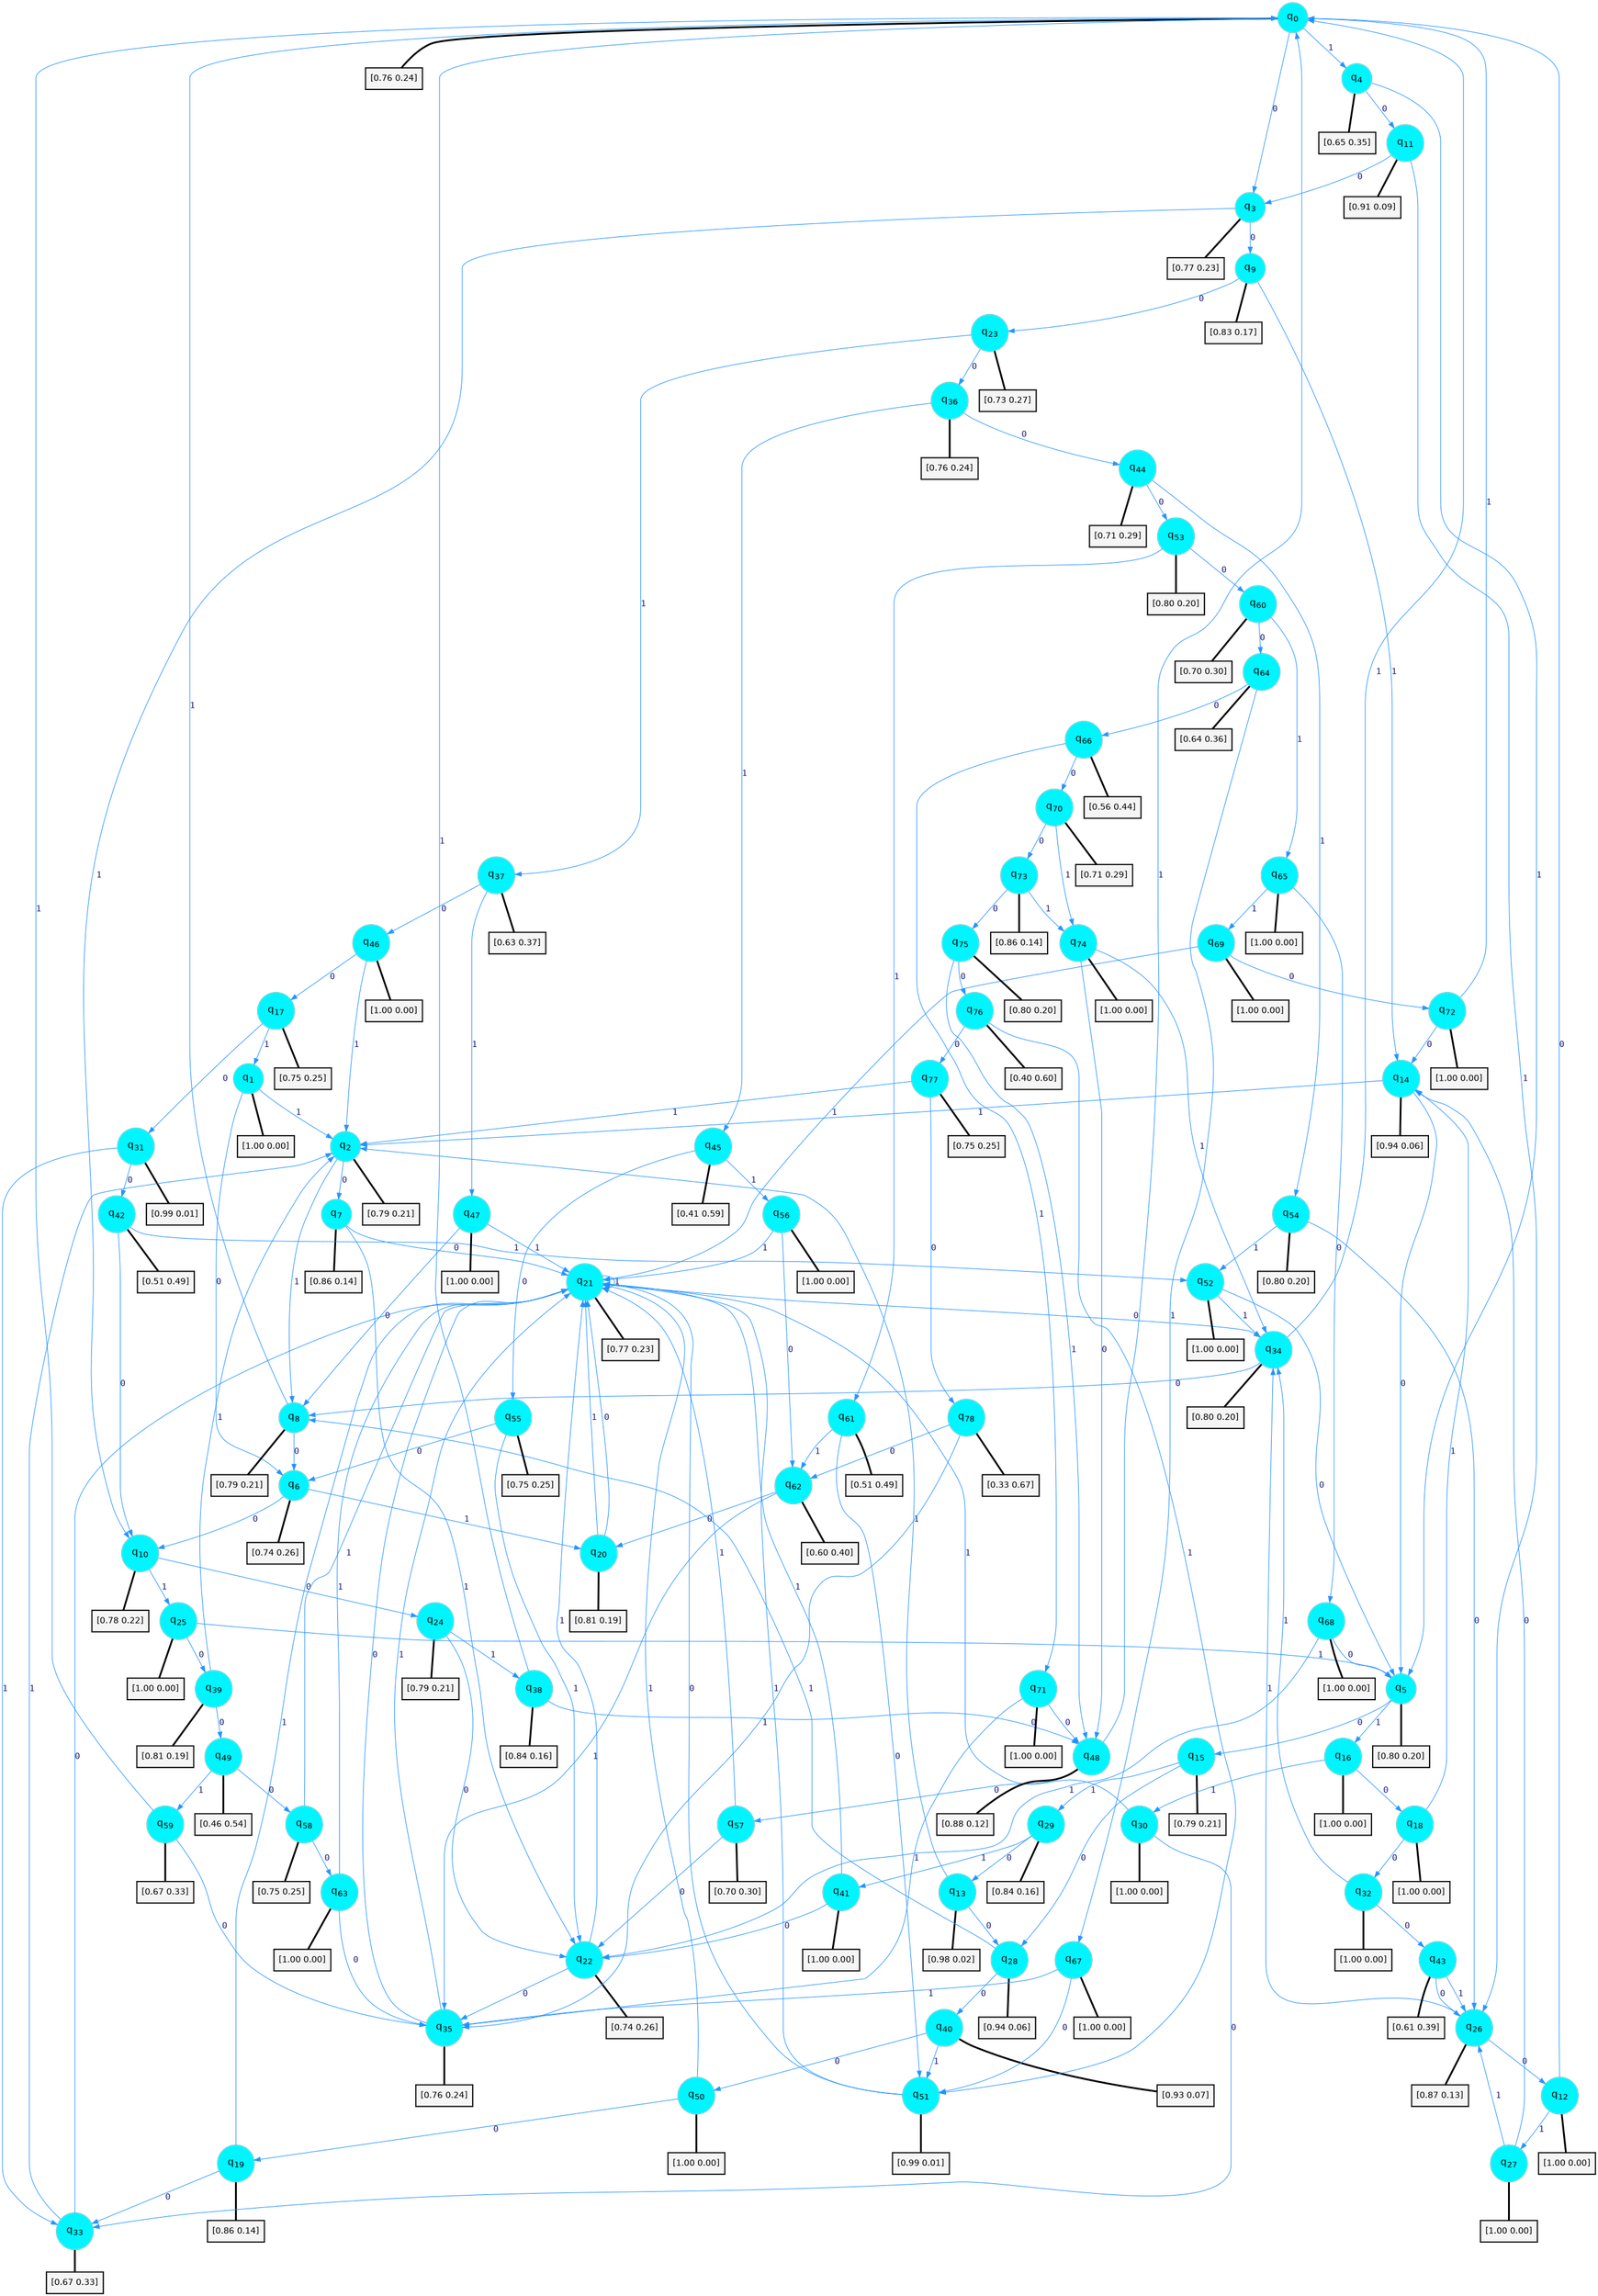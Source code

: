 digraph G {
graph [
bgcolor=transparent, dpi=300, rankdir=TD, size="40,25"];
node [
color=gray, fillcolor=turquoise1, fontcolor=black, fontname=Helvetica, fontsize=16, fontweight=bold, shape=circle, style=filled];
edge [
arrowsize=1, color=dodgerblue1, fontcolor=midnightblue, fontname=courier, fontweight=bold, penwidth=1, style=solid, weight=20];
0[label=<q<SUB>0</SUB>>];
1[label=<q<SUB>1</SUB>>];
2[label=<q<SUB>2</SUB>>];
3[label=<q<SUB>3</SUB>>];
4[label=<q<SUB>4</SUB>>];
5[label=<q<SUB>5</SUB>>];
6[label=<q<SUB>6</SUB>>];
7[label=<q<SUB>7</SUB>>];
8[label=<q<SUB>8</SUB>>];
9[label=<q<SUB>9</SUB>>];
10[label=<q<SUB>10</SUB>>];
11[label=<q<SUB>11</SUB>>];
12[label=<q<SUB>12</SUB>>];
13[label=<q<SUB>13</SUB>>];
14[label=<q<SUB>14</SUB>>];
15[label=<q<SUB>15</SUB>>];
16[label=<q<SUB>16</SUB>>];
17[label=<q<SUB>17</SUB>>];
18[label=<q<SUB>18</SUB>>];
19[label=<q<SUB>19</SUB>>];
20[label=<q<SUB>20</SUB>>];
21[label=<q<SUB>21</SUB>>];
22[label=<q<SUB>22</SUB>>];
23[label=<q<SUB>23</SUB>>];
24[label=<q<SUB>24</SUB>>];
25[label=<q<SUB>25</SUB>>];
26[label=<q<SUB>26</SUB>>];
27[label=<q<SUB>27</SUB>>];
28[label=<q<SUB>28</SUB>>];
29[label=<q<SUB>29</SUB>>];
30[label=<q<SUB>30</SUB>>];
31[label=<q<SUB>31</SUB>>];
32[label=<q<SUB>32</SUB>>];
33[label=<q<SUB>33</SUB>>];
34[label=<q<SUB>34</SUB>>];
35[label=<q<SUB>35</SUB>>];
36[label=<q<SUB>36</SUB>>];
37[label=<q<SUB>37</SUB>>];
38[label=<q<SUB>38</SUB>>];
39[label=<q<SUB>39</SUB>>];
40[label=<q<SUB>40</SUB>>];
41[label=<q<SUB>41</SUB>>];
42[label=<q<SUB>42</SUB>>];
43[label=<q<SUB>43</SUB>>];
44[label=<q<SUB>44</SUB>>];
45[label=<q<SUB>45</SUB>>];
46[label=<q<SUB>46</SUB>>];
47[label=<q<SUB>47</SUB>>];
48[label=<q<SUB>48</SUB>>];
49[label=<q<SUB>49</SUB>>];
50[label=<q<SUB>50</SUB>>];
51[label=<q<SUB>51</SUB>>];
52[label=<q<SUB>52</SUB>>];
53[label=<q<SUB>53</SUB>>];
54[label=<q<SUB>54</SUB>>];
55[label=<q<SUB>55</SUB>>];
56[label=<q<SUB>56</SUB>>];
57[label=<q<SUB>57</SUB>>];
58[label=<q<SUB>58</SUB>>];
59[label=<q<SUB>59</SUB>>];
60[label=<q<SUB>60</SUB>>];
61[label=<q<SUB>61</SUB>>];
62[label=<q<SUB>62</SUB>>];
63[label=<q<SUB>63</SUB>>];
64[label=<q<SUB>64</SUB>>];
65[label=<q<SUB>65</SUB>>];
66[label=<q<SUB>66</SUB>>];
67[label=<q<SUB>67</SUB>>];
68[label=<q<SUB>68</SUB>>];
69[label=<q<SUB>69</SUB>>];
70[label=<q<SUB>70</SUB>>];
71[label=<q<SUB>71</SUB>>];
72[label=<q<SUB>72</SUB>>];
73[label=<q<SUB>73</SUB>>];
74[label=<q<SUB>74</SUB>>];
75[label=<q<SUB>75</SUB>>];
76[label=<q<SUB>76</SUB>>];
77[label=<q<SUB>77</SUB>>];
78[label=<q<SUB>78</SUB>>];
79[label="[0.76 0.24]", shape=box,fontcolor=black, fontname=Helvetica, fontsize=14, penwidth=2, fillcolor=whitesmoke,color=black];
80[label="[1.00 0.00]", shape=box,fontcolor=black, fontname=Helvetica, fontsize=14, penwidth=2, fillcolor=whitesmoke,color=black];
81[label="[0.79 0.21]", shape=box,fontcolor=black, fontname=Helvetica, fontsize=14, penwidth=2, fillcolor=whitesmoke,color=black];
82[label="[0.77 0.23]", shape=box,fontcolor=black, fontname=Helvetica, fontsize=14, penwidth=2, fillcolor=whitesmoke,color=black];
83[label="[0.65 0.35]", shape=box,fontcolor=black, fontname=Helvetica, fontsize=14, penwidth=2, fillcolor=whitesmoke,color=black];
84[label="[0.80 0.20]", shape=box,fontcolor=black, fontname=Helvetica, fontsize=14, penwidth=2, fillcolor=whitesmoke,color=black];
85[label="[0.74 0.26]", shape=box,fontcolor=black, fontname=Helvetica, fontsize=14, penwidth=2, fillcolor=whitesmoke,color=black];
86[label="[0.86 0.14]", shape=box,fontcolor=black, fontname=Helvetica, fontsize=14, penwidth=2, fillcolor=whitesmoke,color=black];
87[label="[0.79 0.21]", shape=box,fontcolor=black, fontname=Helvetica, fontsize=14, penwidth=2, fillcolor=whitesmoke,color=black];
88[label="[0.83 0.17]", shape=box,fontcolor=black, fontname=Helvetica, fontsize=14, penwidth=2, fillcolor=whitesmoke,color=black];
89[label="[0.78 0.22]", shape=box,fontcolor=black, fontname=Helvetica, fontsize=14, penwidth=2, fillcolor=whitesmoke,color=black];
90[label="[0.91 0.09]", shape=box,fontcolor=black, fontname=Helvetica, fontsize=14, penwidth=2, fillcolor=whitesmoke,color=black];
91[label="[1.00 0.00]", shape=box,fontcolor=black, fontname=Helvetica, fontsize=14, penwidth=2, fillcolor=whitesmoke,color=black];
92[label="[0.98 0.02]", shape=box,fontcolor=black, fontname=Helvetica, fontsize=14, penwidth=2, fillcolor=whitesmoke,color=black];
93[label="[0.94 0.06]", shape=box,fontcolor=black, fontname=Helvetica, fontsize=14, penwidth=2, fillcolor=whitesmoke,color=black];
94[label="[0.79 0.21]", shape=box,fontcolor=black, fontname=Helvetica, fontsize=14, penwidth=2, fillcolor=whitesmoke,color=black];
95[label="[1.00 0.00]", shape=box,fontcolor=black, fontname=Helvetica, fontsize=14, penwidth=2, fillcolor=whitesmoke,color=black];
96[label="[0.75 0.25]", shape=box,fontcolor=black, fontname=Helvetica, fontsize=14, penwidth=2, fillcolor=whitesmoke,color=black];
97[label="[1.00 0.00]", shape=box,fontcolor=black, fontname=Helvetica, fontsize=14, penwidth=2, fillcolor=whitesmoke,color=black];
98[label="[0.86 0.14]", shape=box,fontcolor=black, fontname=Helvetica, fontsize=14, penwidth=2, fillcolor=whitesmoke,color=black];
99[label="[0.81 0.19]", shape=box,fontcolor=black, fontname=Helvetica, fontsize=14, penwidth=2, fillcolor=whitesmoke,color=black];
100[label="[0.77 0.23]", shape=box,fontcolor=black, fontname=Helvetica, fontsize=14, penwidth=2, fillcolor=whitesmoke,color=black];
101[label="[0.74 0.26]", shape=box,fontcolor=black, fontname=Helvetica, fontsize=14, penwidth=2, fillcolor=whitesmoke,color=black];
102[label="[0.73 0.27]", shape=box,fontcolor=black, fontname=Helvetica, fontsize=14, penwidth=2, fillcolor=whitesmoke,color=black];
103[label="[0.79 0.21]", shape=box,fontcolor=black, fontname=Helvetica, fontsize=14, penwidth=2, fillcolor=whitesmoke,color=black];
104[label="[1.00 0.00]", shape=box,fontcolor=black, fontname=Helvetica, fontsize=14, penwidth=2, fillcolor=whitesmoke,color=black];
105[label="[0.87 0.13]", shape=box,fontcolor=black, fontname=Helvetica, fontsize=14, penwidth=2, fillcolor=whitesmoke,color=black];
106[label="[1.00 0.00]", shape=box,fontcolor=black, fontname=Helvetica, fontsize=14, penwidth=2, fillcolor=whitesmoke,color=black];
107[label="[0.94 0.06]", shape=box,fontcolor=black, fontname=Helvetica, fontsize=14, penwidth=2, fillcolor=whitesmoke,color=black];
108[label="[0.84 0.16]", shape=box,fontcolor=black, fontname=Helvetica, fontsize=14, penwidth=2, fillcolor=whitesmoke,color=black];
109[label="[1.00 0.00]", shape=box,fontcolor=black, fontname=Helvetica, fontsize=14, penwidth=2, fillcolor=whitesmoke,color=black];
110[label="[0.99 0.01]", shape=box,fontcolor=black, fontname=Helvetica, fontsize=14, penwidth=2, fillcolor=whitesmoke,color=black];
111[label="[1.00 0.00]", shape=box,fontcolor=black, fontname=Helvetica, fontsize=14, penwidth=2, fillcolor=whitesmoke,color=black];
112[label="[0.67 0.33]", shape=box,fontcolor=black, fontname=Helvetica, fontsize=14, penwidth=2, fillcolor=whitesmoke,color=black];
113[label="[0.80 0.20]", shape=box,fontcolor=black, fontname=Helvetica, fontsize=14, penwidth=2, fillcolor=whitesmoke,color=black];
114[label="[0.76 0.24]", shape=box,fontcolor=black, fontname=Helvetica, fontsize=14, penwidth=2, fillcolor=whitesmoke,color=black];
115[label="[0.76 0.24]", shape=box,fontcolor=black, fontname=Helvetica, fontsize=14, penwidth=2, fillcolor=whitesmoke,color=black];
116[label="[0.63 0.37]", shape=box,fontcolor=black, fontname=Helvetica, fontsize=14, penwidth=2, fillcolor=whitesmoke,color=black];
117[label="[0.84 0.16]", shape=box,fontcolor=black, fontname=Helvetica, fontsize=14, penwidth=2, fillcolor=whitesmoke,color=black];
118[label="[0.81 0.19]", shape=box,fontcolor=black, fontname=Helvetica, fontsize=14, penwidth=2, fillcolor=whitesmoke,color=black];
119[label="[0.93 0.07]", shape=box,fontcolor=black, fontname=Helvetica, fontsize=14, penwidth=2, fillcolor=whitesmoke,color=black];
120[label="[1.00 0.00]", shape=box,fontcolor=black, fontname=Helvetica, fontsize=14, penwidth=2, fillcolor=whitesmoke,color=black];
121[label="[0.51 0.49]", shape=box,fontcolor=black, fontname=Helvetica, fontsize=14, penwidth=2, fillcolor=whitesmoke,color=black];
122[label="[0.61 0.39]", shape=box,fontcolor=black, fontname=Helvetica, fontsize=14, penwidth=2, fillcolor=whitesmoke,color=black];
123[label="[0.71 0.29]", shape=box,fontcolor=black, fontname=Helvetica, fontsize=14, penwidth=2, fillcolor=whitesmoke,color=black];
124[label="[0.41 0.59]", shape=box,fontcolor=black, fontname=Helvetica, fontsize=14, penwidth=2, fillcolor=whitesmoke,color=black];
125[label="[1.00 0.00]", shape=box,fontcolor=black, fontname=Helvetica, fontsize=14, penwidth=2, fillcolor=whitesmoke,color=black];
126[label="[1.00 0.00]", shape=box,fontcolor=black, fontname=Helvetica, fontsize=14, penwidth=2, fillcolor=whitesmoke,color=black];
127[label="[0.88 0.12]", shape=box,fontcolor=black, fontname=Helvetica, fontsize=14, penwidth=2, fillcolor=whitesmoke,color=black];
128[label="[0.46 0.54]", shape=box,fontcolor=black, fontname=Helvetica, fontsize=14, penwidth=2, fillcolor=whitesmoke,color=black];
129[label="[1.00 0.00]", shape=box,fontcolor=black, fontname=Helvetica, fontsize=14, penwidth=2, fillcolor=whitesmoke,color=black];
130[label="[0.99 0.01]", shape=box,fontcolor=black, fontname=Helvetica, fontsize=14, penwidth=2, fillcolor=whitesmoke,color=black];
131[label="[1.00 0.00]", shape=box,fontcolor=black, fontname=Helvetica, fontsize=14, penwidth=2, fillcolor=whitesmoke,color=black];
132[label="[0.80 0.20]", shape=box,fontcolor=black, fontname=Helvetica, fontsize=14, penwidth=2, fillcolor=whitesmoke,color=black];
133[label="[0.80 0.20]", shape=box,fontcolor=black, fontname=Helvetica, fontsize=14, penwidth=2, fillcolor=whitesmoke,color=black];
134[label="[0.75 0.25]", shape=box,fontcolor=black, fontname=Helvetica, fontsize=14, penwidth=2, fillcolor=whitesmoke,color=black];
135[label="[1.00 0.00]", shape=box,fontcolor=black, fontname=Helvetica, fontsize=14, penwidth=2, fillcolor=whitesmoke,color=black];
136[label="[0.70 0.30]", shape=box,fontcolor=black, fontname=Helvetica, fontsize=14, penwidth=2, fillcolor=whitesmoke,color=black];
137[label="[0.75 0.25]", shape=box,fontcolor=black, fontname=Helvetica, fontsize=14, penwidth=2, fillcolor=whitesmoke,color=black];
138[label="[0.67 0.33]", shape=box,fontcolor=black, fontname=Helvetica, fontsize=14, penwidth=2, fillcolor=whitesmoke,color=black];
139[label="[0.70 0.30]", shape=box,fontcolor=black, fontname=Helvetica, fontsize=14, penwidth=2, fillcolor=whitesmoke,color=black];
140[label="[0.51 0.49]", shape=box,fontcolor=black, fontname=Helvetica, fontsize=14, penwidth=2, fillcolor=whitesmoke,color=black];
141[label="[0.60 0.40]", shape=box,fontcolor=black, fontname=Helvetica, fontsize=14, penwidth=2, fillcolor=whitesmoke,color=black];
142[label="[1.00 0.00]", shape=box,fontcolor=black, fontname=Helvetica, fontsize=14, penwidth=2, fillcolor=whitesmoke,color=black];
143[label="[0.64 0.36]", shape=box,fontcolor=black, fontname=Helvetica, fontsize=14, penwidth=2, fillcolor=whitesmoke,color=black];
144[label="[1.00 0.00]", shape=box,fontcolor=black, fontname=Helvetica, fontsize=14, penwidth=2, fillcolor=whitesmoke,color=black];
145[label="[0.56 0.44]", shape=box,fontcolor=black, fontname=Helvetica, fontsize=14, penwidth=2, fillcolor=whitesmoke,color=black];
146[label="[1.00 0.00]", shape=box,fontcolor=black, fontname=Helvetica, fontsize=14, penwidth=2, fillcolor=whitesmoke,color=black];
147[label="[1.00 0.00]", shape=box,fontcolor=black, fontname=Helvetica, fontsize=14, penwidth=2, fillcolor=whitesmoke,color=black];
148[label="[1.00 0.00]", shape=box,fontcolor=black, fontname=Helvetica, fontsize=14, penwidth=2, fillcolor=whitesmoke,color=black];
149[label="[0.71 0.29]", shape=box,fontcolor=black, fontname=Helvetica, fontsize=14, penwidth=2, fillcolor=whitesmoke,color=black];
150[label="[1.00 0.00]", shape=box,fontcolor=black, fontname=Helvetica, fontsize=14, penwidth=2, fillcolor=whitesmoke,color=black];
151[label="[1.00 0.00]", shape=box,fontcolor=black, fontname=Helvetica, fontsize=14, penwidth=2, fillcolor=whitesmoke,color=black];
152[label="[0.86 0.14]", shape=box,fontcolor=black, fontname=Helvetica, fontsize=14, penwidth=2, fillcolor=whitesmoke,color=black];
153[label="[1.00 0.00]", shape=box,fontcolor=black, fontname=Helvetica, fontsize=14, penwidth=2, fillcolor=whitesmoke,color=black];
154[label="[0.80 0.20]", shape=box,fontcolor=black, fontname=Helvetica, fontsize=14, penwidth=2, fillcolor=whitesmoke,color=black];
155[label="[0.40 0.60]", shape=box,fontcolor=black, fontname=Helvetica, fontsize=14, penwidth=2, fillcolor=whitesmoke,color=black];
156[label="[0.75 0.25]", shape=box,fontcolor=black, fontname=Helvetica, fontsize=14, penwidth=2, fillcolor=whitesmoke,color=black];
157[label="[0.33 0.67]", shape=box,fontcolor=black, fontname=Helvetica, fontsize=14, penwidth=2, fillcolor=whitesmoke,color=black];
0->3 [label=0];
0->4 [label=1];
0->79 [arrowhead=none, penwidth=3,color=black];
1->6 [label=0];
1->2 [label=1];
1->80 [arrowhead=none, penwidth=3,color=black];
2->7 [label=0];
2->8 [label=1];
2->81 [arrowhead=none, penwidth=3,color=black];
3->9 [label=0];
3->10 [label=1];
3->82 [arrowhead=none, penwidth=3,color=black];
4->11 [label=0];
4->5 [label=1];
4->83 [arrowhead=none, penwidth=3,color=black];
5->15 [label=0];
5->16 [label=1];
5->84 [arrowhead=none, penwidth=3,color=black];
6->10 [label=0];
6->20 [label=1];
6->85 [arrowhead=none, penwidth=3,color=black];
7->21 [label=0];
7->22 [label=1];
7->86 [arrowhead=none, penwidth=3,color=black];
8->6 [label=0];
8->0 [label=1];
8->87 [arrowhead=none, penwidth=3,color=black];
9->23 [label=0];
9->14 [label=1];
9->88 [arrowhead=none, penwidth=3,color=black];
10->24 [label=0];
10->25 [label=1];
10->89 [arrowhead=none, penwidth=3,color=black];
11->3 [label=0];
11->26 [label=1];
11->90 [arrowhead=none, penwidth=3,color=black];
12->0 [label=0];
12->27 [label=1];
12->91 [arrowhead=none, penwidth=3,color=black];
13->28 [label=0];
13->2 [label=1];
13->92 [arrowhead=none, penwidth=3,color=black];
14->5 [label=0];
14->2 [label=1];
14->93 [arrowhead=none, penwidth=3,color=black];
15->28 [label=0];
15->29 [label=1];
15->94 [arrowhead=none, penwidth=3,color=black];
16->18 [label=0];
16->30 [label=1];
16->95 [arrowhead=none, penwidth=3,color=black];
17->31 [label=0];
17->1 [label=1];
17->96 [arrowhead=none, penwidth=3,color=black];
18->32 [label=0];
18->14 [label=1];
18->97 [arrowhead=none, penwidth=3,color=black];
19->33 [label=0];
19->21 [label=1];
19->98 [arrowhead=none, penwidth=3,color=black];
20->21 [label=0];
20->21 [label=1];
20->99 [arrowhead=none, penwidth=3,color=black];
21->34 [label=0];
21->21 [label=1];
21->100 [arrowhead=none, penwidth=3,color=black];
22->35 [label=0];
22->21 [label=1];
22->101 [arrowhead=none, penwidth=3,color=black];
23->36 [label=0];
23->37 [label=1];
23->102 [arrowhead=none, penwidth=3,color=black];
24->22 [label=0];
24->38 [label=1];
24->103 [arrowhead=none, penwidth=3,color=black];
25->39 [label=0];
25->5 [label=1];
25->104 [arrowhead=none, penwidth=3,color=black];
26->12 [label=0];
26->34 [label=1];
26->105 [arrowhead=none, penwidth=3,color=black];
27->14 [label=0];
27->26 [label=1];
27->106 [arrowhead=none, penwidth=3,color=black];
28->40 [label=0];
28->8 [label=1];
28->107 [arrowhead=none, penwidth=3,color=black];
29->13 [label=0];
29->41 [label=1];
29->108 [arrowhead=none, penwidth=3,color=black];
30->33 [label=0];
30->21 [label=1];
30->109 [arrowhead=none, penwidth=3,color=black];
31->42 [label=0];
31->33 [label=1];
31->110 [arrowhead=none, penwidth=3,color=black];
32->43 [label=0];
32->34 [label=1];
32->111 [arrowhead=none, penwidth=3,color=black];
33->21 [label=0];
33->2 [label=1];
33->112 [arrowhead=none, penwidth=3,color=black];
34->8 [label=0];
34->0 [label=1];
34->113 [arrowhead=none, penwidth=3,color=black];
35->21 [label=0];
35->21 [label=1];
35->114 [arrowhead=none, penwidth=3,color=black];
36->44 [label=0];
36->45 [label=1];
36->115 [arrowhead=none, penwidth=3,color=black];
37->46 [label=0];
37->47 [label=1];
37->116 [arrowhead=none, penwidth=3,color=black];
38->48 [label=0];
38->0 [label=1];
38->117 [arrowhead=none, penwidth=3,color=black];
39->49 [label=0];
39->2 [label=1];
39->118 [arrowhead=none, penwidth=3,color=black];
40->50 [label=0];
40->51 [label=1];
40->119 [arrowhead=none, penwidth=3,color=black];
41->22 [label=0];
41->21 [label=1];
41->120 [arrowhead=none, penwidth=3,color=black];
42->10 [label=0];
42->52 [label=1];
42->121 [arrowhead=none, penwidth=3,color=black];
43->26 [label=0];
43->26 [label=1];
43->122 [arrowhead=none, penwidth=3,color=black];
44->53 [label=0];
44->54 [label=1];
44->123 [arrowhead=none, penwidth=3,color=black];
45->55 [label=0];
45->56 [label=1];
45->124 [arrowhead=none, penwidth=3,color=black];
46->17 [label=0];
46->2 [label=1];
46->125 [arrowhead=none, penwidth=3,color=black];
47->8 [label=0];
47->21 [label=1];
47->126 [arrowhead=none, penwidth=3,color=black];
48->57 [label=0];
48->0 [label=1];
48->127 [arrowhead=none, penwidth=3,color=black];
49->58 [label=0];
49->59 [label=1];
49->128 [arrowhead=none, penwidth=3,color=black];
50->19 [label=0];
50->21 [label=1];
50->129 [arrowhead=none, penwidth=3,color=black];
51->21 [label=0];
51->21 [label=1];
51->130 [arrowhead=none, penwidth=3,color=black];
52->5 [label=0];
52->34 [label=1];
52->131 [arrowhead=none, penwidth=3,color=black];
53->60 [label=0];
53->61 [label=1];
53->132 [arrowhead=none, penwidth=3,color=black];
54->26 [label=0];
54->52 [label=1];
54->133 [arrowhead=none, penwidth=3,color=black];
55->6 [label=0];
55->22 [label=1];
55->134 [arrowhead=none, penwidth=3,color=black];
56->62 [label=0];
56->21 [label=1];
56->135 [arrowhead=none, penwidth=3,color=black];
57->22 [label=0];
57->21 [label=1];
57->136 [arrowhead=none, penwidth=3,color=black];
58->63 [label=0];
58->21 [label=1];
58->137 [arrowhead=none, penwidth=3,color=black];
59->35 [label=0];
59->0 [label=1];
59->138 [arrowhead=none, penwidth=3,color=black];
60->64 [label=0];
60->65 [label=1];
60->139 [arrowhead=none, penwidth=3,color=black];
61->51 [label=0];
61->62 [label=1];
61->140 [arrowhead=none, penwidth=3,color=black];
62->20 [label=0];
62->35 [label=1];
62->141 [arrowhead=none, penwidth=3,color=black];
63->35 [label=0];
63->21 [label=1];
63->142 [arrowhead=none, penwidth=3,color=black];
64->66 [label=0];
64->67 [label=1];
64->143 [arrowhead=none, penwidth=3,color=black];
65->68 [label=0];
65->69 [label=1];
65->144 [arrowhead=none, penwidth=3,color=black];
66->70 [label=0];
66->71 [label=1];
66->145 [arrowhead=none, penwidth=3,color=black];
67->51 [label=0];
67->35 [label=1];
67->146 [arrowhead=none, penwidth=3,color=black];
68->5 [label=0];
68->22 [label=1];
68->147 [arrowhead=none, penwidth=3,color=black];
69->72 [label=0];
69->21 [label=1];
69->148 [arrowhead=none, penwidth=3,color=black];
70->73 [label=0];
70->74 [label=1];
70->149 [arrowhead=none, penwidth=3,color=black];
71->48 [label=0];
71->35 [label=1];
71->150 [arrowhead=none, penwidth=3,color=black];
72->14 [label=0];
72->0 [label=1];
72->151 [arrowhead=none, penwidth=3,color=black];
73->75 [label=0];
73->74 [label=1];
73->152 [arrowhead=none, penwidth=3,color=black];
74->48 [label=0];
74->34 [label=1];
74->153 [arrowhead=none, penwidth=3,color=black];
75->76 [label=0];
75->48 [label=1];
75->154 [arrowhead=none, penwidth=3,color=black];
76->77 [label=0];
76->51 [label=1];
76->155 [arrowhead=none, penwidth=3,color=black];
77->78 [label=0];
77->2 [label=1];
77->156 [arrowhead=none, penwidth=3,color=black];
78->62 [label=0];
78->35 [label=1];
78->157 [arrowhead=none, penwidth=3,color=black];
}

